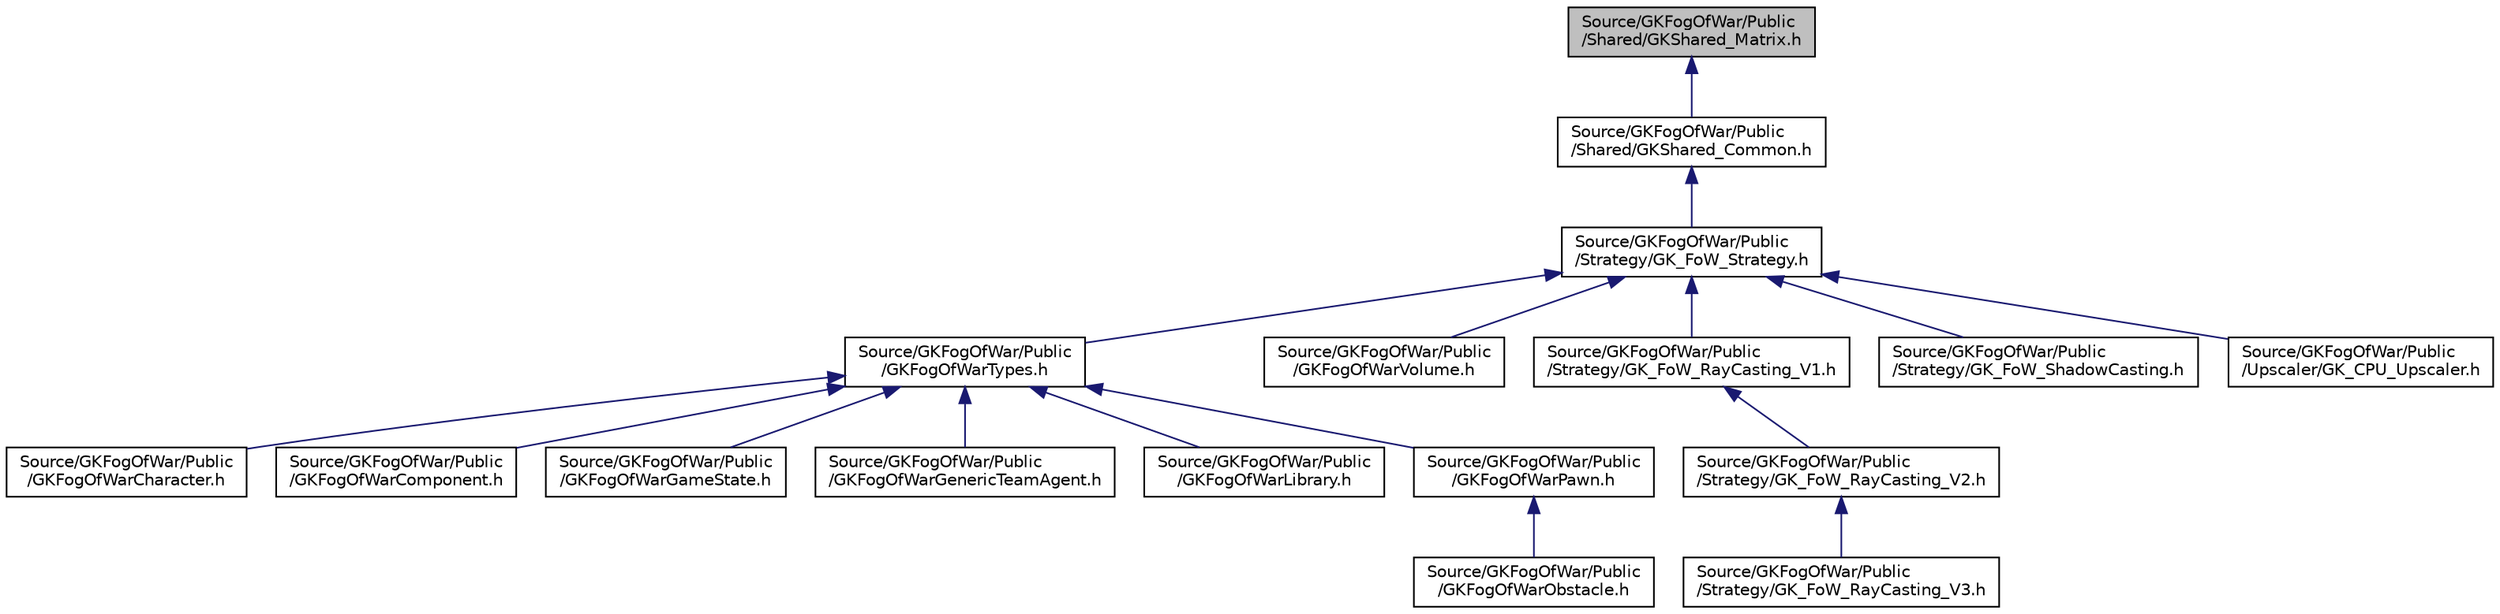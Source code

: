 digraph "Source/GKFogOfWar/Public/Shared/GKShared_Matrix.h"
{
 // LATEX_PDF_SIZE
  edge [fontname="Helvetica",fontsize="10",labelfontname="Helvetica",labelfontsize="10"];
  node [fontname="Helvetica",fontsize="10",shape=record];
  Node1 [label="Source/GKFogOfWar/Public\l/Shared/GKShared_Matrix.h",height=0.2,width=0.4,color="black", fillcolor="grey75", style="filled", fontcolor="black",tooltip=" "];
  Node1 -> Node2 [dir="back",color="midnightblue",fontsize="10",style="solid",fontname="Helvetica"];
  Node2 [label="Source/GKFogOfWar/Public\l/Shared/GKShared_Common.h",height=0.2,width=0.4,color="black", fillcolor="white", style="filled",URL="$GKShared__Common_8h.html",tooltip=" "];
  Node2 -> Node3 [dir="back",color="midnightblue",fontsize="10",style="solid",fontname="Helvetica"];
  Node3 [label="Source/GKFogOfWar/Public\l/Strategy/GK_FoW_Strategy.h",height=0.2,width=0.4,color="black", fillcolor="white", style="filled",URL="$GK__FoW__Strategy_8h.html",tooltip=" "];
  Node3 -> Node4 [dir="back",color="midnightblue",fontsize="10",style="solid",fontname="Helvetica"];
  Node4 [label="Source/GKFogOfWar/Public\l/GKFogOfWarTypes.h",height=0.2,width=0.4,color="black", fillcolor="white", style="filled",URL="$GKFogOfWarTypes_8h.html",tooltip=" "];
  Node4 -> Node5 [dir="back",color="midnightblue",fontsize="10",style="solid",fontname="Helvetica"];
  Node5 [label="Source/GKFogOfWar/Public\l/GKFogOfWarCharacter.h",height=0.2,width=0.4,color="black", fillcolor="white", style="filled",URL="$GKFogOfWarCharacter_8h.html",tooltip=" "];
  Node4 -> Node6 [dir="back",color="midnightblue",fontsize="10",style="solid",fontname="Helvetica"];
  Node6 [label="Source/GKFogOfWar/Public\l/GKFogOfWarComponent.h",height=0.2,width=0.4,color="black", fillcolor="white", style="filled",URL="$GKFogOfWarComponent_8h.html",tooltip=" "];
  Node4 -> Node7 [dir="back",color="midnightblue",fontsize="10",style="solid",fontname="Helvetica"];
  Node7 [label="Source/GKFogOfWar/Public\l/GKFogOfWarGameState.h",height=0.2,width=0.4,color="black", fillcolor="white", style="filled",URL="$GKFogOfWarGameState_8h.html",tooltip=" "];
  Node4 -> Node8 [dir="back",color="midnightblue",fontsize="10",style="solid",fontname="Helvetica"];
  Node8 [label="Source/GKFogOfWar/Public\l/GKFogOfWarGenericTeamAgent.h",height=0.2,width=0.4,color="black", fillcolor="white", style="filled",URL="$GKFogOfWarGenericTeamAgent_8h.html",tooltip=" "];
  Node4 -> Node9 [dir="back",color="midnightblue",fontsize="10",style="solid",fontname="Helvetica"];
  Node9 [label="Source/GKFogOfWar/Public\l/GKFogOfWarLibrary.h",height=0.2,width=0.4,color="black", fillcolor="white", style="filled",URL="$GKFogOfWarLibrary_8h.html",tooltip=" "];
  Node4 -> Node10 [dir="back",color="midnightblue",fontsize="10",style="solid",fontname="Helvetica"];
  Node10 [label="Source/GKFogOfWar/Public\l/GKFogOfWarPawn.h",height=0.2,width=0.4,color="black", fillcolor="white", style="filled",URL="$GKFogOfWarPawn_8h.html",tooltip=" "];
  Node10 -> Node11 [dir="back",color="midnightblue",fontsize="10",style="solid",fontname="Helvetica"];
  Node11 [label="Source/GKFogOfWar/Public\l/GKFogOfWarObstacle.h",height=0.2,width=0.4,color="black", fillcolor="white", style="filled",URL="$GKFogOfWarObstacle_8h.html",tooltip=" "];
  Node3 -> Node12 [dir="back",color="midnightblue",fontsize="10",style="solid",fontname="Helvetica"];
  Node12 [label="Source/GKFogOfWar/Public\l/GKFogOfWarVolume.h",height=0.2,width=0.4,color="black", fillcolor="white", style="filled",URL="$GKFogOfWarVolume_8h.html",tooltip=" "];
  Node3 -> Node13 [dir="back",color="midnightblue",fontsize="10",style="solid",fontname="Helvetica"];
  Node13 [label="Source/GKFogOfWar/Public\l/Strategy/GK_FoW_RayCasting_V1.h",height=0.2,width=0.4,color="black", fillcolor="white", style="filled",URL="$GK__FoW__RayCasting__V1_8h.html",tooltip=" "];
  Node13 -> Node14 [dir="back",color="midnightblue",fontsize="10",style="solid",fontname="Helvetica"];
  Node14 [label="Source/GKFogOfWar/Public\l/Strategy/GK_FoW_RayCasting_V2.h",height=0.2,width=0.4,color="black", fillcolor="white", style="filled",URL="$GK__FoW__RayCasting__V2_8h.html",tooltip=" "];
  Node14 -> Node15 [dir="back",color="midnightblue",fontsize="10",style="solid",fontname="Helvetica"];
  Node15 [label="Source/GKFogOfWar/Public\l/Strategy/GK_FoW_RayCasting_V3.h",height=0.2,width=0.4,color="black", fillcolor="white", style="filled",URL="$GK__FoW__RayCasting__V3_8h.html",tooltip=" "];
  Node3 -> Node16 [dir="back",color="midnightblue",fontsize="10",style="solid",fontname="Helvetica"];
  Node16 [label="Source/GKFogOfWar/Public\l/Strategy/GK_FoW_ShadowCasting.h",height=0.2,width=0.4,color="black", fillcolor="white", style="filled",URL="$GK__FoW__ShadowCasting_8h.html",tooltip=" "];
  Node3 -> Node17 [dir="back",color="midnightblue",fontsize="10",style="solid",fontname="Helvetica"];
  Node17 [label="Source/GKFogOfWar/Public\l/Upscaler/GK_CPU_Upscaler.h",height=0.2,width=0.4,color="black", fillcolor="white", style="filled",URL="$GK__CPU__Upscaler_8h.html",tooltip=" "];
}
